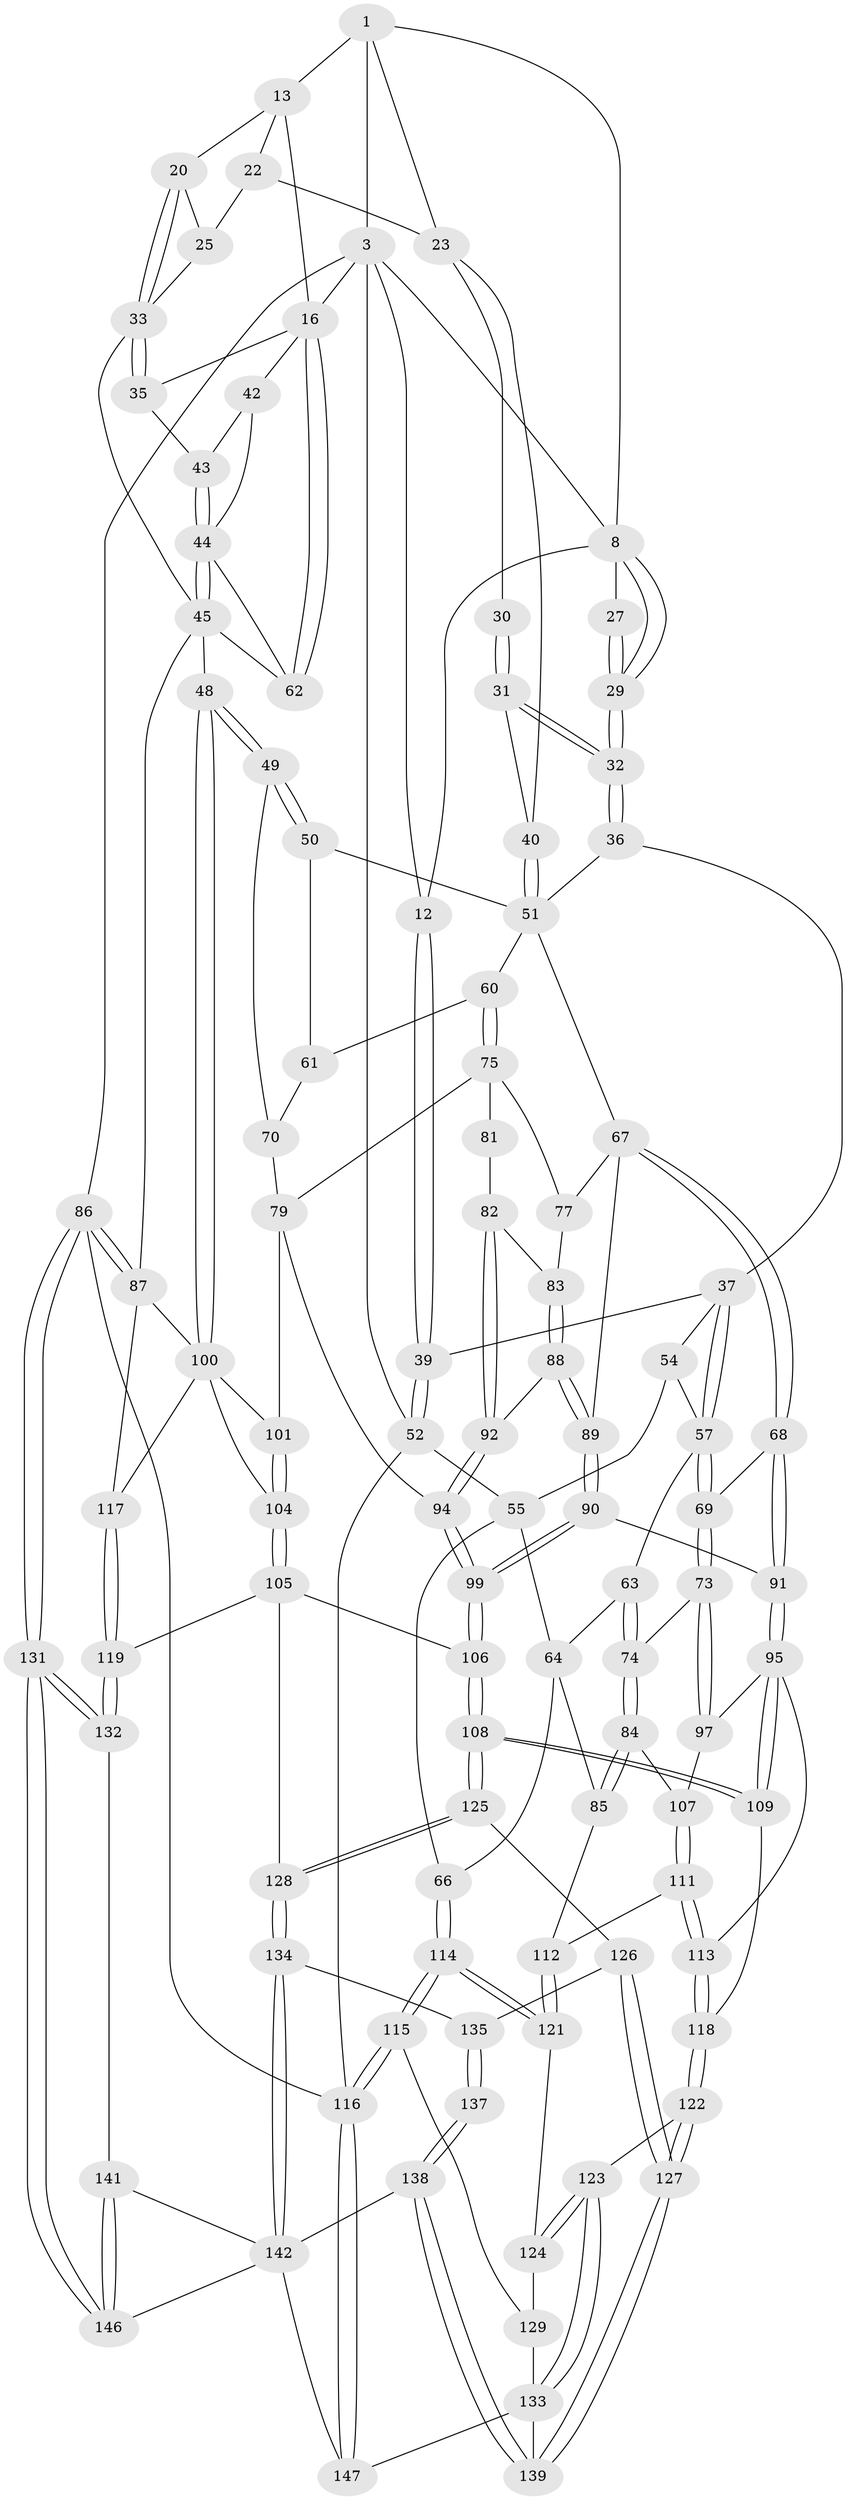 // original degree distribution, {3: 0.013605442176870748, 4: 0.24489795918367346, 5: 0.5170068027210885, 6: 0.22448979591836735}
// Generated by graph-tools (version 1.1) at 2025/21/03/04/25 18:21:34]
// undirected, 102 vertices, 238 edges
graph export_dot {
graph [start="1"]
  node [color=gray90,style=filled];
  1 [pos="+0.6528622352191632+0",super="+2+6"];
  3 [pos="+1+0",super="+4"];
  8 [pos="+0.5504692664759991+0.10248859475799485",super="+9"];
  12 [pos="+0.19952395933463607+0.13239180271293025"];
  13 [pos="+0.7296004286947123+0.08862249394250066",super="+19+14"];
  16 [pos="+1+0",super="+17"];
  20 [pos="+0.896266865921483+0.07498591556103383",super="+21"];
  22 [pos="+0.7095395483096215+0.1259648588258541",super="+26"];
  23 [pos="+0.663255390673995+0.15773118116782867",super="+28+24"];
  25 [pos="+0.7548477325796341+0.24770827604800968"];
  27 [pos="+0.45941959491113016+0.15842735631977145"];
  29 [pos="+0.4702530773813624+0.28395428077952123"];
  30 [pos="+0.5952706629934061+0.16056837380733127"];
  31 [pos="+0.4757114838875644+0.2894475043850645",super="+41"];
  32 [pos="+0.46973200211117744+0.29255501455096217"];
  33 [pos="+0.8023523805559202+0.26707456647268907",super="+34"];
  35 [pos="+0.8714905809641006+0.24432502295861158"];
  36 [pos="+0.466411216331112+0.29720382661226075"];
  37 [pos="+0.40260010768027227+0.2939580176933223",super="+38"];
  39 [pos="+0.19799473140076781+0.13600854707113108"];
  40 [pos="+0.6841401770202283+0.26126147478436257"];
  42 [pos="+0.9723750041626865+0.25250023589050913"];
  43 [pos="+0.934587788688296+0.2869412488933507"];
  44 [pos="+0.9186719380173933+0.3689504876809638",super="+46"];
  45 [pos="+0.8392162179085224+0.4058280987739264",super="+47"];
  48 [pos="+0.7986172798502441+0.45944894585536833"];
  49 [pos="+0.7603712547190142+0.4558901529573717"];
  50 [pos="+0.6685514255477839+0.3232687063830607"];
  51 [pos="+0.6734208779975306+0.29696065188798965",super="+53"];
  52 [pos="+0+0.23804589398336262"];
  54 [pos="+0.2029924378759801+0.17878259789020698"];
  55 [pos="+0.1291788106215069+0.36448340278379926",super="+56"];
  57 [pos="+0.3405952567832646+0.3896946467098739",super="+58"];
  60 [pos="+0.5258514760575586+0.37105327686315187"];
  61 [pos="+0.6004832631563305+0.38183941983285397"];
  62 [pos="+1+0.4310014571187606"];
  63 [pos="+0.21441985333444433+0.42224196411571624"];
  64 [pos="+0.14994186525100175+0.39361790103381444",super="+65"];
  66 [pos="+0+0.5654004083973702"];
  67 [pos="+0.44923863801772124+0.45105713141558496",super="+78"];
  68 [pos="+0.3824871271893285+0.4841709455187415"];
  69 [pos="+0.35444695776560536+0.47175004674527093"];
  70 [pos="+0.7073360727034136+0.4691343045136809",super="+71"];
  73 [pos="+0.252515734907368+0.5271619170164012"];
  74 [pos="+0.20889329116441552+0.5091864149080677"];
  75 [pos="+0.5328939074165254+0.4007007750154856",super="+76+80"];
  77 [pos="+0.5269313723126332+0.4661970221934219"];
  79 [pos="+0.6389311521889243+0.5070038648373656",super="+93"];
  81 [pos="+0.5938519040290828+0.4938825856411152"];
  82 [pos="+0.5590155755290279+0.5023348395953585"];
  83 [pos="+0.5391613606179958+0.500102549690549"];
  84 [pos="+0.1489984917370279+0.5342471934283761"];
  85 [pos="+0.10395126602908017+0.5498218638387254"];
  86 [pos="+1+1"];
  87 [pos="+1+0.6706714683284398",super="+102"];
  88 [pos="+0.4971432121004845+0.5284966967976744"];
  89 [pos="+0.4916348394498354+0.5304415167993972"];
  90 [pos="+0.4789821383086547+0.5583414497775255"];
  91 [pos="+0.41486394635404983+0.5709019434626422"];
  92 [pos="+0.5491829096762203+0.5384246919917617"];
  94 [pos="+0.6072897084373677+0.61513461046248"];
  95 [pos="+0.4069194288241377+0.5839504341299314",super="+96"];
  97 [pos="+0.25985734760089757+0.5403665252871734"];
  99 [pos="+0.5942866919520178+0.6724033184566979"];
  100 [pos="+0.8123590625680552+0.5430489723550407",super="+103"];
  101 [pos="+0.7336495161276835+0.5873672792150247"];
  104 [pos="+0.6616063964120587+0.6700995699265254"];
  105 [pos="+0.604946041617942+0.6909452946802317",super="+120"];
  106 [pos="+0.5968328366495318+0.6898788171384339"];
  107 [pos="+0.2234416708177704+0.6390086013189537"];
  108 [pos="+0.5918477852658295+0.6948185478493953"];
  109 [pos="+0.48880695008621167+0.6803898622442691"];
  111 [pos="+0.22054753759727289+0.6947629388235204"];
  112 [pos="+0.21185105603339055+0.6969443428792024"];
  113 [pos="+0.32914918488618716+0.697124866785015"];
  114 [pos="+0+0.584203735981872"];
  115 [pos="+0+0.8093556978416271"];
  116 [pos="+0+1"];
  117 [pos="+0.8279987395505166+0.77730379499627"];
  118 [pos="+0.3425427643406515+0.719822699592261"];
  119 [pos="+0.8075597512304632+0.8095084190411774"];
  121 [pos="+0.18734304898368956+0.7215609433492914"];
  122 [pos="+0.35061139780047446+0.7810453116145646"];
  123 [pos="+0.31810835178412655+0.8196826791395412"];
  124 [pos="+0.17056532947024003+0.7797500422715693"];
  125 [pos="+0.5789400391885101+0.7283143135291099"];
  126 [pos="+0.5435872945010898+0.7935320452932603"];
  127 [pos="+0.4637712478726679+0.8301333826923233"];
  128 [pos="+0.700136671497711+0.8872679249804708"];
  129 [pos="+0.055727739709074714+0.8344442926352698",super="+130"];
  131 [pos="+1+1"];
  132 [pos="+0.8677521957645642+0.9065135952114113"];
  133 [pos="+0.2769368081229981+0.9365477056538153",super="+140"];
  134 [pos="+0.6936013355636668+0.8974883809069198"];
  135 [pos="+0.6920532102578323+0.8976720254631844",super="+136"];
  137 [pos="+0.585032313845436+0.9491743994175437"];
  138 [pos="+0.5321811264407784+1"];
  139 [pos="+0.4538673914799517+0.9358287226037051"];
  141 [pos="+0.7673795660792283+0.9458660336820931"];
  142 [pos="+0.7123067001873195+0.9408461400977852",super="+144"];
  146 [pos="+0.9178391268934554+1"];
  147 [pos="+0.19617782544880727+1"];
  1 -- 3;
  1 -- 13 [weight=2];
  1 -- 8;
  1 -- 23;
  3 -- 16;
  3 -- 86;
  3 -- 8;
  3 -- 12;
  3 -- 52;
  8 -- 29;
  8 -- 29;
  8 -- 27 [weight=2];
  8 -- 12;
  12 -- 39;
  12 -- 39;
  13 -- 20 [weight=2];
  13 -- 22;
  13 -- 16;
  16 -- 62;
  16 -- 62;
  16 -- 42;
  16 -- 35;
  20 -- 33;
  20 -- 33;
  20 -- 25;
  22 -- 23 [weight=2];
  22 -- 25;
  23 -- 40;
  23 -- 30;
  25 -- 33;
  27 -- 29;
  27 -- 29;
  29 -- 32;
  29 -- 32;
  30 -- 31 [weight=2];
  30 -- 31;
  31 -- 32;
  31 -- 32;
  31 -- 40;
  32 -- 36;
  32 -- 36;
  33 -- 35;
  33 -- 35;
  33 -- 45;
  35 -- 43;
  36 -- 37;
  36 -- 51;
  37 -- 57;
  37 -- 57;
  37 -- 54;
  37 -- 39;
  39 -- 52;
  39 -- 52;
  40 -- 51;
  40 -- 51;
  42 -- 43;
  42 -- 44;
  43 -- 44;
  43 -- 44;
  44 -- 45;
  44 -- 45;
  44 -- 62;
  45 -- 48;
  45 -- 62;
  45 -- 87;
  48 -- 49;
  48 -- 49;
  48 -- 100;
  48 -- 100;
  49 -- 50;
  49 -- 50;
  49 -- 70;
  50 -- 51;
  50 -- 61;
  51 -- 67;
  51 -- 60;
  52 -- 116;
  52 -- 55;
  54 -- 55;
  54 -- 57;
  55 -- 64;
  55 -- 66;
  57 -- 69;
  57 -- 69;
  57 -- 63;
  60 -- 61;
  60 -- 75;
  60 -- 75;
  61 -- 70;
  63 -- 64;
  63 -- 74;
  63 -- 74;
  64 -- 66;
  64 -- 85;
  66 -- 114;
  66 -- 114;
  67 -- 68;
  67 -- 68;
  67 -- 89;
  67 -- 77;
  68 -- 69;
  68 -- 91;
  68 -- 91;
  69 -- 73;
  69 -- 73;
  70 -- 79 [weight=2];
  73 -- 74;
  73 -- 97;
  73 -- 97;
  74 -- 84;
  74 -- 84;
  75 -- 81 [weight=2];
  75 -- 77;
  75 -- 79;
  77 -- 83;
  79 -- 94;
  79 -- 101;
  81 -- 82;
  82 -- 83;
  82 -- 92;
  82 -- 92;
  83 -- 88;
  83 -- 88;
  84 -- 85;
  84 -- 85;
  84 -- 107;
  85 -- 112;
  86 -- 87;
  86 -- 87;
  86 -- 131;
  86 -- 131;
  86 -- 116;
  87 -- 117;
  87 -- 100;
  88 -- 89;
  88 -- 89;
  88 -- 92;
  89 -- 90;
  89 -- 90;
  90 -- 91;
  90 -- 99;
  90 -- 99;
  91 -- 95;
  91 -- 95;
  92 -- 94;
  92 -- 94;
  94 -- 99;
  94 -- 99;
  95 -- 109;
  95 -- 109;
  95 -- 97;
  95 -- 113;
  97 -- 107;
  99 -- 106;
  99 -- 106;
  100 -- 101;
  100 -- 104;
  100 -- 117;
  101 -- 104;
  101 -- 104;
  104 -- 105;
  104 -- 105;
  105 -- 106;
  105 -- 128;
  105 -- 119;
  106 -- 108;
  106 -- 108;
  107 -- 111;
  107 -- 111;
  108 -- 109;
  108 -- 109;
  108 -- 125;
  108 -- 125;
  109 -- 118;
  111 -- 112;
  111 -- 113;
  111 -- 113;
  112 -- 121;
  112 -- 121;
  113 -- 118;
  113 -- 118;
  114 -- 115;
  114 -- 115;
  114 -- 121;
  114 -- 121;
  115 -- 116;
  115 -- 116;
  115 -- 129;
  116 -- 147;
  116 -- 147;
  117 -- 119;
  117 -- 119;
  118 -- 122;
  118 -- 122;
  119 -- 132;
  119 -- 132;
  121 -- 124;
  122 -- 123;
  122 -- 127;
  122 -- 127;
  123 -- 124;
  123 -- 124;
  123 -- 133;
  123 -- 133;
  124 -- 129;
  125 -- 126;
  125 -- 128;
  125 -- 128;
  126 -- 127;
  126 -- 127;
  126 -- 135;
  127 -- 139;
  127 -- 139;
  128 -- 134;
  128 -- 134;
  129 -- 133 [weight=2];
  131 -- 132;
  131 -- 132;
  131 -- 146;
  131 -- 146;
  132 -- 141;
  133 -- 139;
  133 -- 147;
  134 -- 135;
  134 -- 142;
  134 -- 142;
  135 -- 137 [weight=2];
  135 -- 137;
  137 -- 138;
  137 -- 138;
  138 -- 139;
  138 -- 139;
  138 -- 142;
  141 -- 142;
  141 -- 146;
  141 -- 146;
  142 -- 147;
  142 -- 146;
}
